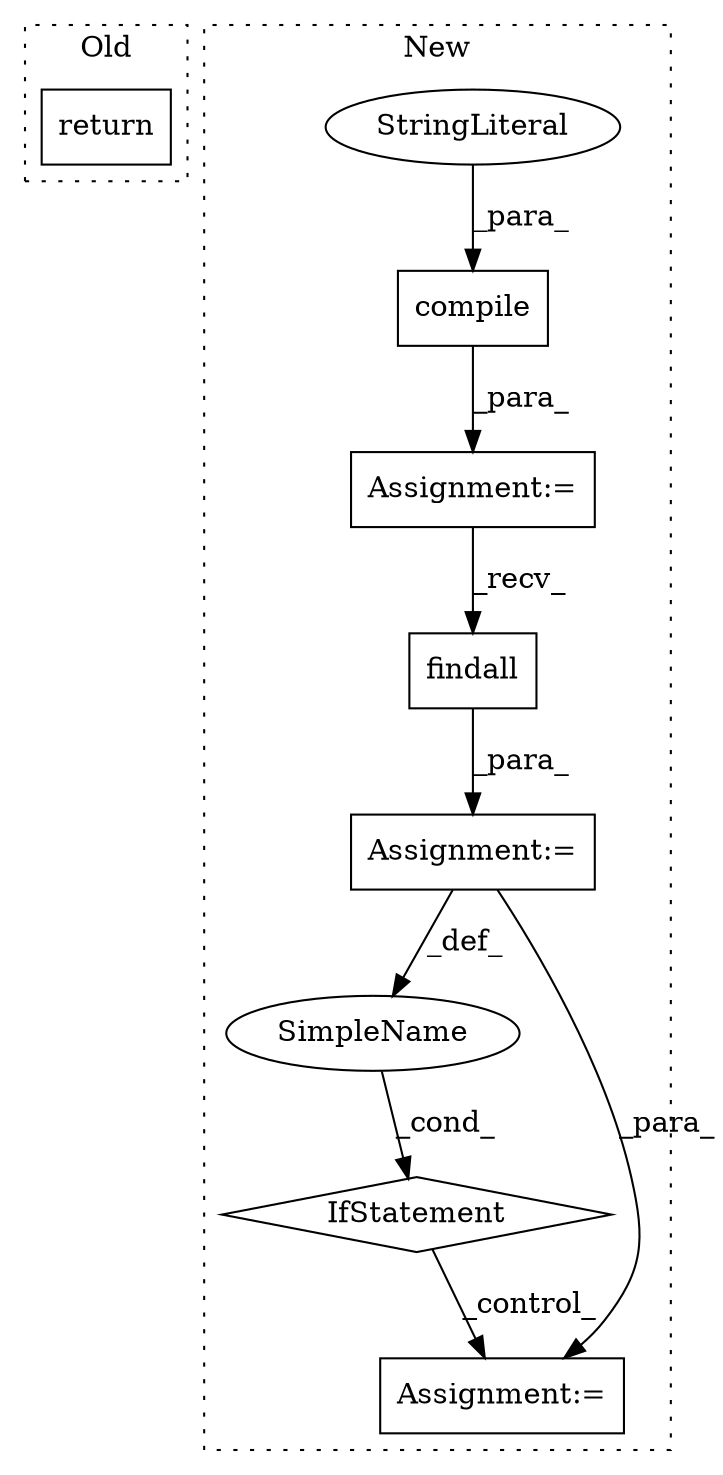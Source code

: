 digraph G {
subgraph cluster0 {
1 [label="return" a="41" s="5808" l="7" shape="box"];
label = "Old";
style="dotted";
}
subgraph cluster1 {
2 [label="findall" a="32" s="9193,9210" l="8,1" shape="box"];
3 [label="Assignment:=" a="7" s="9218,9291" l="53,2" shape="box"];
4 [label="IfStatement" a="25" s="9301,9337" l="10,2" shape="diamond"];
5 [label="Assignment:=" a="7" s="9117" l="1" shape="box"];
6 [label="compile" a="32" s="9121,9148" l="8,1" shape="box"];
7 [label="SimpleName" a="42" s="" l="" shape="ellipse"];
8 [label="Assignment:=" a="7" s="9360" l="1" shape="box"];
9 [label="StringLiteral" a="45" s="9129" l="19" shape="ellipse"];
label = "New";
style="dotted";
}
2 -> 3 [label="_para_"];
3 -> 8 [label="_para_"];
3 -> 7 [label="_def_"];
4 -> 8 [label="_control_"];
5 -> 2 [label="_recv_"];
6 -> 5 [label="_para_"];
7 -> 4 [label="_cond_"];
9 -> 6 [label="_para_"];
}